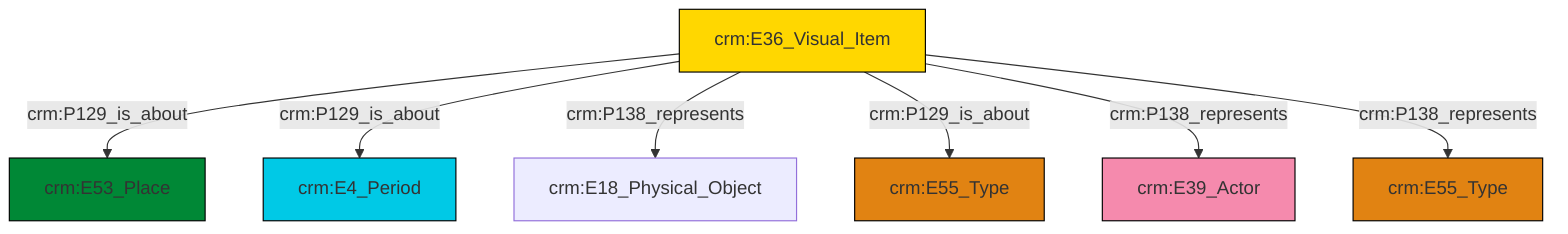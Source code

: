 graph TD
classDef Literal fill:#f2f2f2,stroke:#000000;
classDef CRM_Entity fill:#FFFFFF,stroke:#000000;
classDef Temporal_Entity fill:#00C9E6, stroke:#000000;
classDef Type fill:#E18312, stroke:#000000;
classDef Time-Span fill:#2C9C91, stroke:#000000;
classDef Appellation fill:#FFEB7F, stroke:#000000;
classDef Place fill:#008836, stroke:#000000;
classDef Persistent_Item fill:#B266B2, stroke:#000000;
classDef Conceptual_Object fill:#FFD700, stroke:#000000;
classDef Physical_Thing fill:#D2B48C, stroke:#000000;
classDef Actor fill:#f58aad, stroke:#000000;
classDef PC_Classes fill:#4ce600, stroke:#000000;
classDef Multi fill:#cccccc,stroke:#000000;

4["crm:E36_Visual_Item"]:::Conceptual_Object -->|crm:P129_is_about| 5["crm:E53_Place"]:::Place
4["crm:E36_Visual_Item"]:::Conceptual_Object -->|crm:P129_is_about| 0["crm:E4_Period"]:::Temporal_Entity
4["crm:E36_Visual_Item"]:::Conceptual_Object -->|crm:P138_represents| 2["crm:E18_Physical_Object"]:::Default
4["crm:E36_Visual_Item"]:::Conceptual_Object -->|crm:P129_is_about| 9["crm:E55_Type"]:::Type
4["crm:E36_Visual_Item"]:::Conceptual_Object -->|crm:P138_represents| 7["crm:E39_Actor"]:::Actor
4["crm:E36_Visual_Item"]:::Conceptual_Object -->|crm:P138_represents| 11["crm:E55_Type"]:::Type